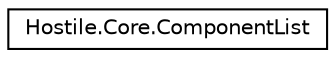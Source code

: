 digraph "Graphical Class Hierarchy"
{
  edge [fontname="Helvetica",fontsize="10",labelfontname="Helvetica",labelfontsize="10"];
  node [fontname="Helvetica",fontsize="10",shape=record];
  rankdir="LR";
  Node1 [label="Hostile.Core.ComponentList",height=0.2,width=0.4,color="black", fillcolor="white", style="filled",URL="$class_hostile_1_1_core_1_1_component_list.html"];
}

